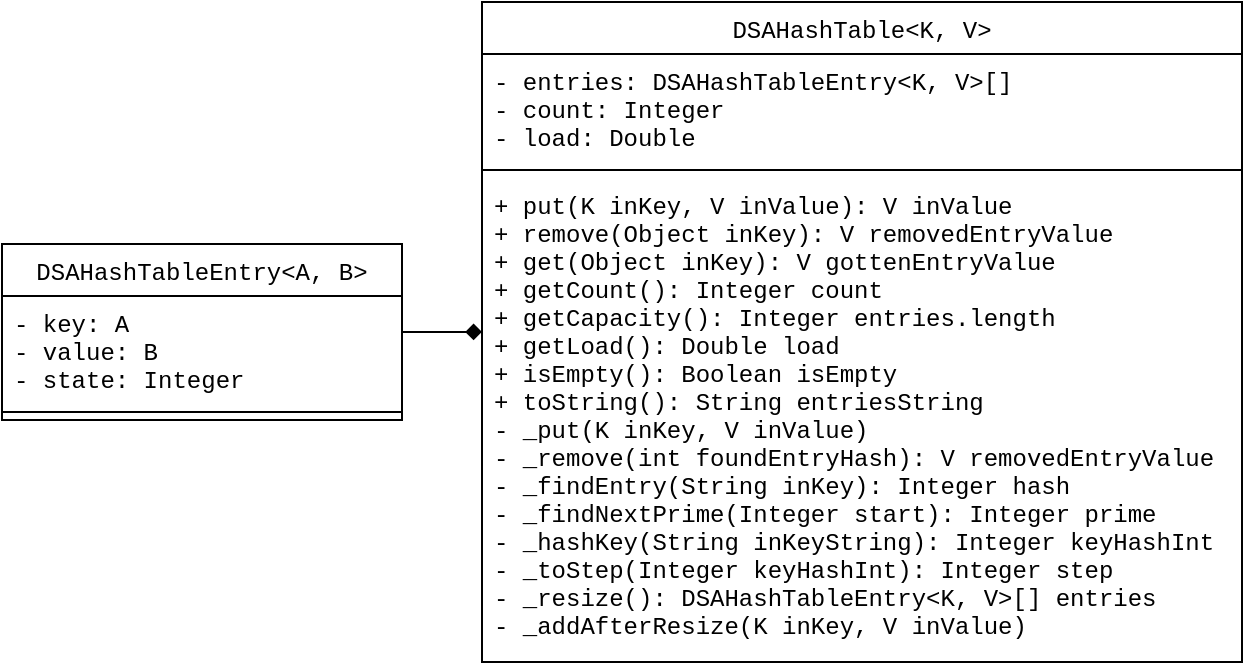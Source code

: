<mxfile version="13.6.5">
    <diagram id="3VGHU-YLwqh0xfQgbPiF" name="Page-1">
        <mxGraphModel dx="2650" dy="1433" grid="1" gridSize="10" guides="1" tooltips="1" connect="1" arrows="1" fold="1" page="1" pageScale="1" pageWidth="800" pageHeight="800" math="0" shadow="0">
            <root>
                <mxCell id="0"/>
                <mxCell id="1" parent="0"/>
                <mxCell id="13" style="edgeStyle=orthogonalEdgeStyle;rounded=0;orthogonalLoop=1;jettySize=auto;html=1;exitX=1;exitY=0.5;exitDx=0;exitDy=0;entryX=0;entryY=0.318;entryDx=0;entryDy=0;entryPerimeter=0;endArrow=diamond;endFill=1;fontFamily=Courier;" edge="1" parent="1" source="6" target="5">
                    <mxGeometry relative="1" as="geometry"/>
                </mxCell>
                <mxCell id="2" value="DSAHashTable&lt;K, V&gt;" style="swimlane;fontStyle=0;align=center;verticalAlign=top;childLayout=stackLayout;horizontal=1;startSize=26;horizontalStack=0;resizeParent=1;resizeParentMax=0;resizeLast=0;collapsible=1;marginBottom=0;fontFamily=Courier;" vertex="1" parent="1">
                    <mxGeometry x="330" y="235" width="380" height="330" as="geometry"/>
                </mxCell>
                <mxCell id="3" value="- entries: DSAHashTableEntry&lt;K, V&gt;[]&#10;- count: Integer&#10;- load: Double" style="text;strokeColor=none;fillColor=none;align=left;verticalAlign=top;spacingLeft=4;spacingRight=4;overflow=hidden;rotatable=0;points=[[0,0.5],[1,0.5]];portConstraint=eastwest;fontFamily=Courier;" vertex="1" parent="2">
                    <mxGeometry y="26" width="380" height="54" as="geometry"/>
                </mxCell>
                <mxCell id="4" value="" style="line;strokeWidth=1;fillColor=none;align=left;verticalAlign=middle;spacingTop=-1;spacingLeft=3;spacingRight=3;rotatable=0;labelPosition=right;points=[];portConstraint=eastwest;" vertex="1" parent="2">
                    <mxGeometry y="80" width="380" height="8" as="geometry"/>
                </mxCell>
                <mxCell id="5" value="+ put(K inKey, V inValue): V inValue&#10;+ remove(Object inKey): V removedEntryValue&#10;+ get(Object inKey): V gottenEntryValue&#10;+ getCount(): Integer count&#10;+ getCapacity(): Integer entries.length&#10;+ getLoad(): Double load&#10;+ isEmpty(): Boolean isEmpty&#10;+ toString(): String entriesString&#10;- _put(K inKey, V inValue)&#10;- _remove(int foundEntryHash): V removedEntryValue&#10;- _findEntry(String inKey): Integer hash&#10;- _findNextPrime(Integer start): Integer prime&#10;- _hashKey(String inKeyString): Integer keyHashInt&#10;- _toStep(Integer keyHashInt): Integer step&#10;- _resize(): DSAHashTableEntry&lt;K, V&gt;[] entries&#10;- _addAfterResize(K inKey, V inValue)" style="text;strokeColor=none;fillColor=none;align=left;verticalAlign=top;spacingLeft=4;spacingRight=4;overflow=hidden;rotatable=0;points=[[0,0.5],[1,0.5]];portConstraint=eastwest;fontFamily=Courier;" vertex="1" parent="2">
                    <mxGeometry y="88" width="380" height="242" as="geometry"/>
                </mxCell>
                <mxCell id="6" value="DSAHashTableEntry&lt;A, B&gt;" style="swimlane;fontStyle=0;align=center;verticalAlign=top;childLayout=stackLayout;horizontal=1;startSize=26;horizontalStack=0;resizeParent=1;resizeParentMax=0;resizeLast=0;collapsible=1;marginBottom=0;fontFamily=Courier;" vertex="1" parent="1">
                    <mxGeometry x="90" y="356" width="200" height="88" as="geometry"/>
                </mxCell>
                <mxCell id="7" value="- key: A&#10;- value: B&#10;- state: Integer" style="text;strokeColor=none;fillColor=none;align=left;verticalAlign=top;spacingLeft=4;spacingRight=4;overflow=hidden;rotatable=0;points=[[0,0.5],[1,0.5]];portConstraint=eastwest;fontFamily=Courier;" vertex="1" parent="6">
                    <mxGeometry y="26" width="200" height="54" as="geometry"/>
                </mxCell>
                <mxCell id="8" value="" style="line;strokeWidth=1;fillColor=none;align=left;verticalAlign=middle;spacingTop=-1;spacingLeft=3;spacingRight=3;rotatable=0;labelPosition=right;points=[];portConstraint=eastwest;" vertex="1" parent="6">
                    <mxGeometry y="80" width="200" height="8" as="geometry"/>
                </mxCell>
            </root>
        </mxGraphModel>
    </diagram>
</mxfile>